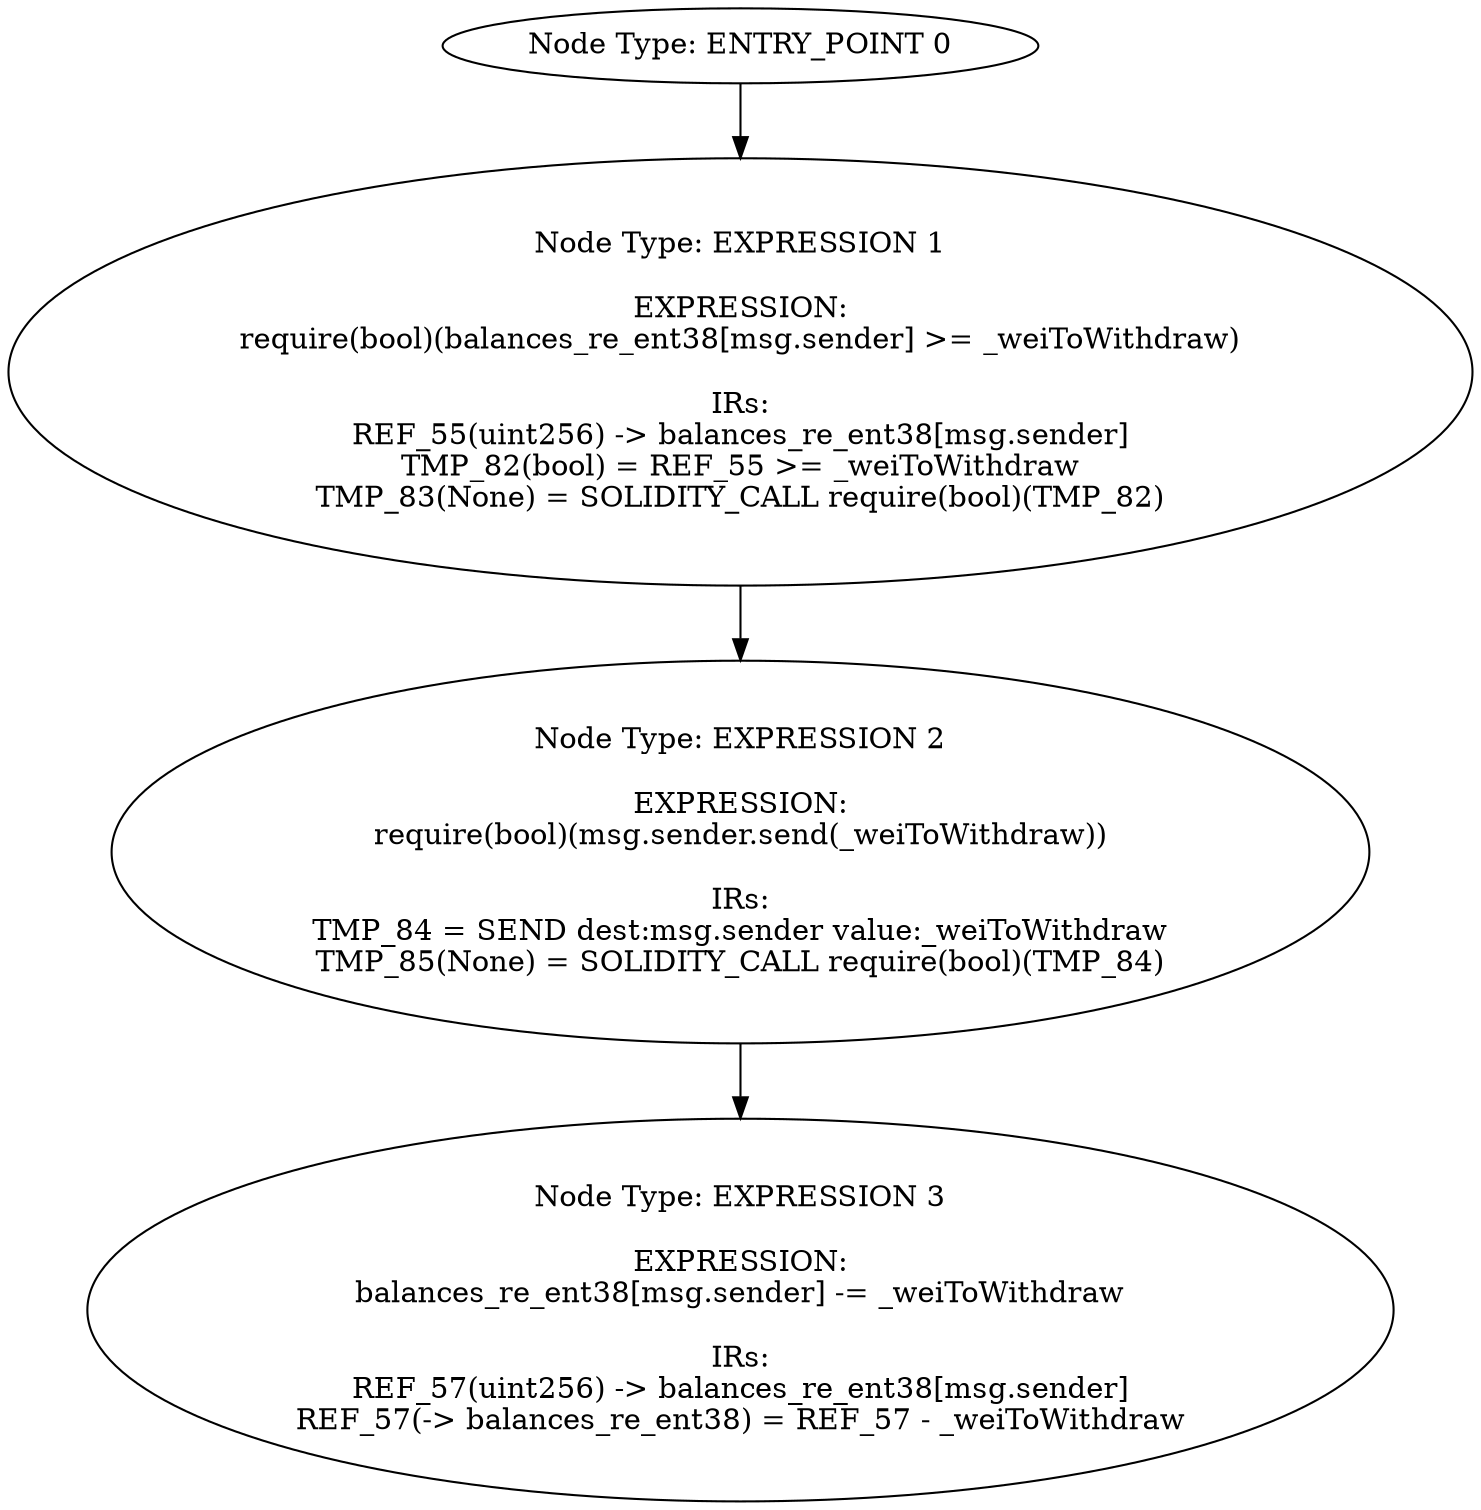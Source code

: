 digraph{
0[label="Node Type: ENTRY_POINT 0
"];
0->1;
1[label="Node Type: EXPRESSION 1

EXPRESSION:
require(bool)(balances_re_ent38[msg.sender] >= _weiToWithdraw)

IRs:
REF_55(uint256) -> balances_re_ent38[msg.sender]
TMP_82(bool) = REF_55 >= _weiToWithdraw
TMP_83(None) = SOLIDITY_CALL require(bool)(TMP_82)"];
1->2;
2[label="Node Type: EXPRESSION 2

EXPRESSION:
require(bool)(msg.sender.send(_weiToWithdraw))

IRs:
TMP_84 = SEND dest:msg.sender value:_weiToWithdraw
TMP_85(None) = SOLIDITY_CALL require(bool)(TMP_84)"];
2->3;
3[label="Node Type: EXPRESSION 3

EXPRESSION:
balances_re_ent38[msg.sender] -= _weiToWithdraw

IRs:
REF_57(uint256) -> balances_re_ent38[msg.sender]
REF_57(-> balances_re_ent38) = REF_57 - _weiToWithdraw"];
}
